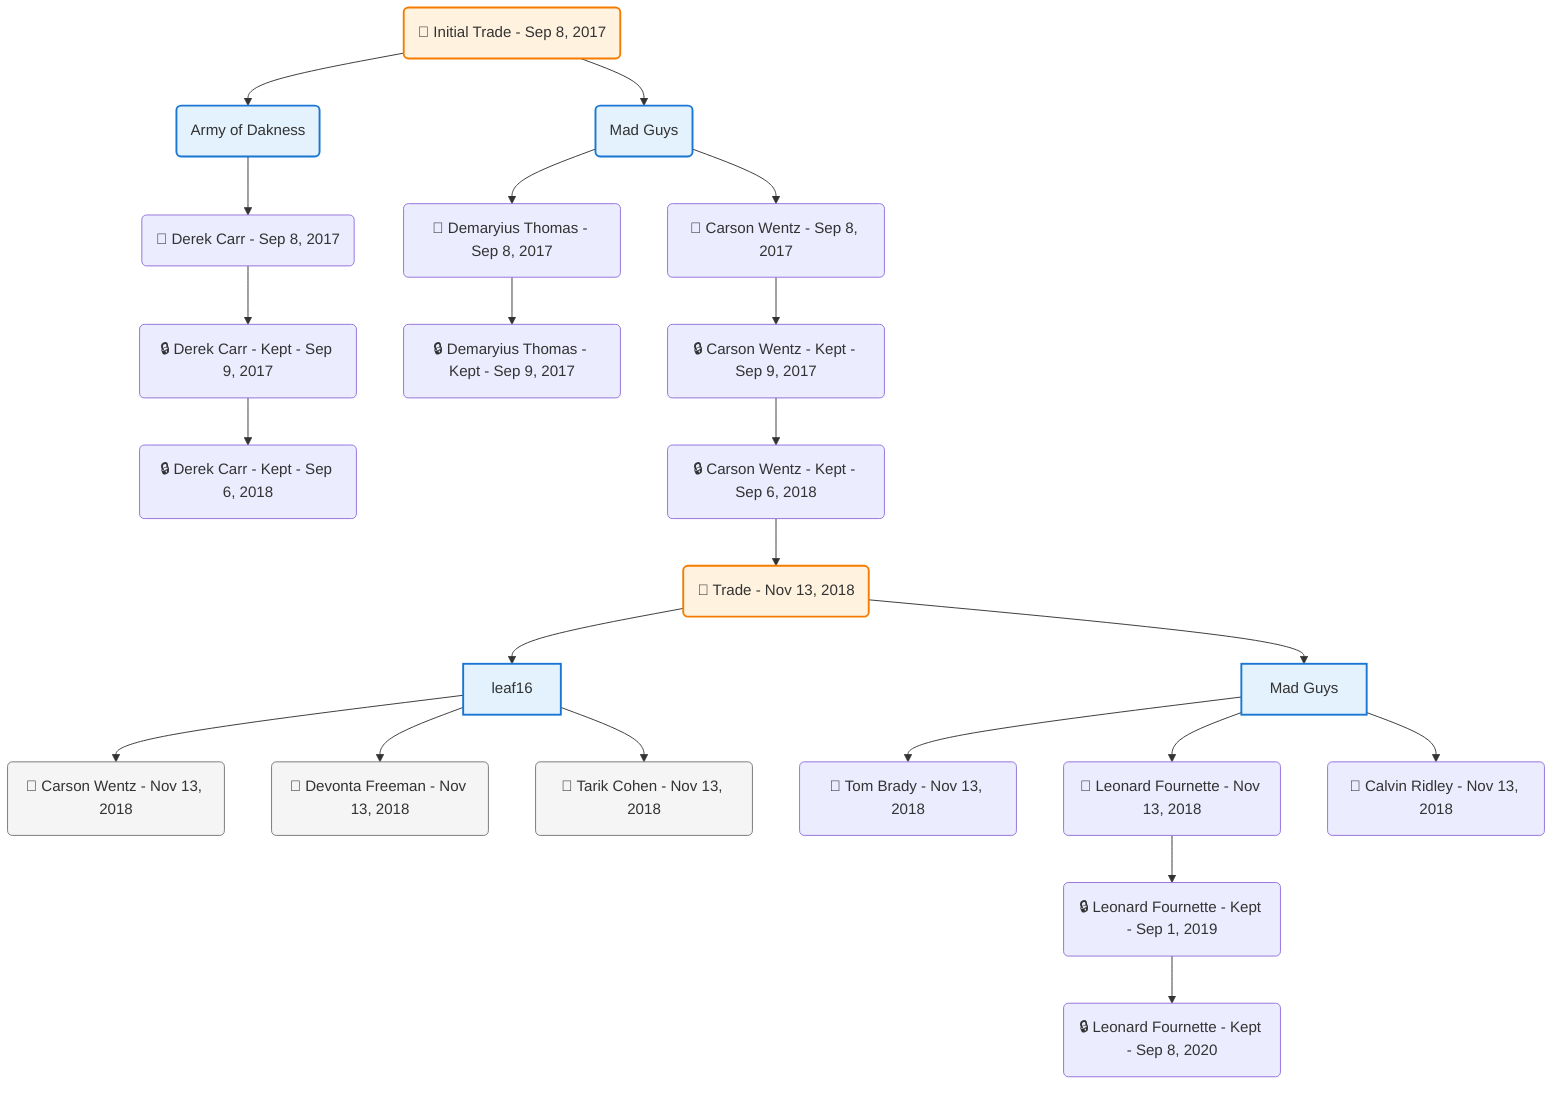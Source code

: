 flowchart TD

    TRADE_MAIN("🔄 Initial Trade - Sep 8, 2017")
    TEAM_1("Army of Dakness")
    TEAM_2("Mad Guys")
    NODE_d4968193-a84f-45f0-81e8-13b58a56750c("🔄 Derek Carr - Sep 8, 2017")
    NODE_1b36bebc-d9fe-40fc-aeb4-19a3784f0a7b("🔒 Derek Carr - Kept - Sep 9, 2017")
    NODE_5efdf462-db34-4040-a35d-23444624494a("🔒 Derek Carr - Kept - Sep 6, 2018")
    NODE_3e362c16-8d46-4816-8b34-c97d7d5f22a8("🔄 Demaryius Thomas - Sep 8, 2017")
    NODE_0a4486df-834f-4c02-b729-d34c5642cdaf("🔒 Demaryius Thomas - Kept - Sep 9, 2017")
    NODE_bfc3c646-2d3f-4718-a1bd-d90534b65d23("🔄 Carson Wentz - Sep 8, 2017")
    NODE_3fd79eb7-0ae2-439c-bcbc-7daad8718fe8("🔒 Carson Wentz - Kept - Sep 9, 2017")
    NODE_617be253-6121-44ad-bc12-836eb9bdf6f2("🔒 Carson Wentz - Kept - Sep 6, 2018")
    TRADE_71584b6e-bde0-48dd-aedb-da917acc6657_3("🔄 Trade - Nov 13, 2018")
    TEAM_66fb98f4-89a7-45f9-893a-b41d71e6249d_4["leaf16"]
    NODE_b9ea11fb-8b61-4a37-972f-ae12e52f0997("🔄 Carson Wentz - Nov 13, 2018")
    NODE_7744e2af-5009-4007-8abb-6f69f1b655f4("🔄 Devonta Freeman - Nov 13, 2018")
    NODE_1890d1d2-cb42-4002-8937-7f27c92ad735("🔄 Tarik Cohen - Nov 13, 2018")
    TEAM_f5908944-6efd-40eb-af54-6c53004e0e2f_5["Mad Guys"]
    NODE_48d34fc7-64b0-40fc-a2f7-5070efe85ac5("🔄 Tom Brady - Nov 13, 2018")
    NODE_042035f4-e889-4a12-9d3b-6d381a41e476("🔄 Leonard Fournette - Nov 13, 2018")
    NODE_7d9dff9a-6804-4749-8dc7-449f0c4ef28d("🔒 Leonard Fournette - Kept - Sep 1, 2019")
    NODE_39d6fee8-69ee-4c7f-8923-c42ccde87213("🔒 Leonard Fournette - Kept - Sep 8, 2020")
    NODE_0d10ae17-3629-4234-a0f6-d95769896b3e("🔄 Calvin Ridley - Nov 13, 2018")

    TRADE_MAIN --> TEAM_1
    TRADE_MAIN --> TEAM_2
    TEAM_1 --> NODE_d4968193-a84f-45f0-81e8-13b58a56750c
    NODE_d4968193-a84f-45f0-81e8-13b58a56750c --> NODE_1b36bebc-d9fe-40fc-aeb4-19a3784f0a7b
    NODE_1b36bebc-d9fe-40fc-aeb4-19a3784f0a7b --> NODE_5efdf462-db34-4040-a35d-23444624494a
    TEAM_2 --> NODE_3e362c16-8d46-4816-8b34-c97d7d5f22a8
    NODE_3e362c16-8d46-4816-8b34-c97d7d5f22a8 --> NODE_0a4486df-834f-4c02-b729-d34c5642cdaf
    TEAM_2 --> NODE_bfc3c646-2d3f-4718-a1bd-d90534b65d23
    NODE_bfc3c646-2d3f-4718-a1bd-d90534b65d23 --> NODE_3fd79eb7-0ae2-439c-bcbc-7daad8718fe8
    NODE_3fd79eb7-0ae2-439c-bcbc-7daad8718fe8 --> NODE_617be253-6121-44ad-bc12-836eb9bdf6f2
    NODE_617be253-6121-44ad-bc12-836eb9bdf6f2 --> TRADE_71584b6e-bde0-48dd-aedb-da917acc6657_3
    TRADE_71584b6e-bde0-48dd-aedb-da917acc6657_3 --> TEAM_66fb98f4-89a7-45f9-893a-b41d71e6249d_4
    TEAM_66fb98f4-89a7-45f9-893a-b41d71e6249d_4 --> NODE_b9ea11fb-8b61-4a37-972f-ae12e52f0997
    TEAM_66fb98f4-89a7-45f9-893a-b41d71e6249d_4 --> NODE_7744e2af-5009-4007-8abb-6f69f1b655f4
    TEAM_66fb98f4-89a7-45f9-893a-b41d71e6249d_4 --> NODE_1890d1d2-cb42-4002-8937-7f27c92ad735
    TRADE_71584b6e-bde0-48dd-aedb-da917acc6657_3 --> TEAM_f5908944-6efd-40eb-af54-6c53004e0e2f_5
    TEAM_f5908944-6efd-40eb-af54-6c53004e0e2f_5 --> NODE_48d34fc7-64b0-40fc-a2f7-5070efe85ac5
    TEAM_f5908944-6efd-40eb-af54-6c53004e0e2f_5 --> NODE_042035f4-e889-4a12-9d3b-6d381a41e476
    NODE_042035f4-e889-4a12-9d3b-6d381a41e476 --> NODE_7d9dff9a-6804-4749-8dc7-449f0c4ef28d
    NODE_7d9dff9a-6804-4749-8dc7-449f0c4ef28d --> NODE_39d6fee8-69ee-4c7f-8923-c42ccde87213
    TEAM_f5908944-6efd-40eb-af54-6c53004e0e2f_5 --> NODE_0d10ae17-3629-4234-a0f6-d95769896b3e

    %% Node styling
    classDef teamNode fill:#e3f2fd,stroke:#1976d2,stroke-width:2px
    classDef tradeNode fill:#fff3e0,stroke:#f57c00,stroke-width:2px
    classDef playerNode fill:#f3e5f5,stroke:#7b1fa2,stroke-width:1px
    classDef nonRootPlayerNode fill:#f5f5f5,stroke:#757575,stroke-width:1px
    classDef endNode fill:#ffebee,stroke:#c62828,stroke-width:2px
    classDef waiverNode fill:#e8f5e8,stroke:#388e3c,stroke-width:2px
    classDef championshipNode fill:#fff9c4,stroke:#f57f17,stroke-width:3px

    class TEAM_1,TEAM_2,TEAM_66fb98f4-89a7-45f9-893a-b41d71e6249d_4,TEAM_f5908944-6efd-40eb-af54-6c53004e0e2f_5 teamNode
    class NODE_b9ea11fb-8b61-4a37-972f-ae12e52f0997,NODE_7744e2af-5009-4007-8abb-6f69f1b655f4,NODE_1890d1d2-cb42-4002-8937-7f27c92ad735 nonRootPlayerNode
    class TRADE_MAIN,TRADE_71584b6e-bde0-48dd-aedb-da917acc6657_3 tradeNode